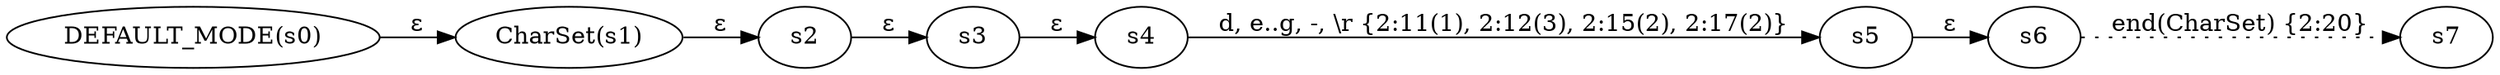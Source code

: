 digraph ATN {
  rankdir=LR;

  "DEFAULT_MODE(s0)" -> "CharSet(s1)" [label=ε]
  "CharSet(s1)" -> s2 [label=ε]
  s2 -> s3 [label=ε]
  s3 -> s4 [label=ε]
  s4 -> s5 [label="d, e..g, -, \\r {2:11(1), 2:12(3), 2:15(2), 2:17(2)}"]
  s5 -> s6 [label=ε]
  s6 -> s7 [label="end(CharSet) {2:20}" style=dotted]
}